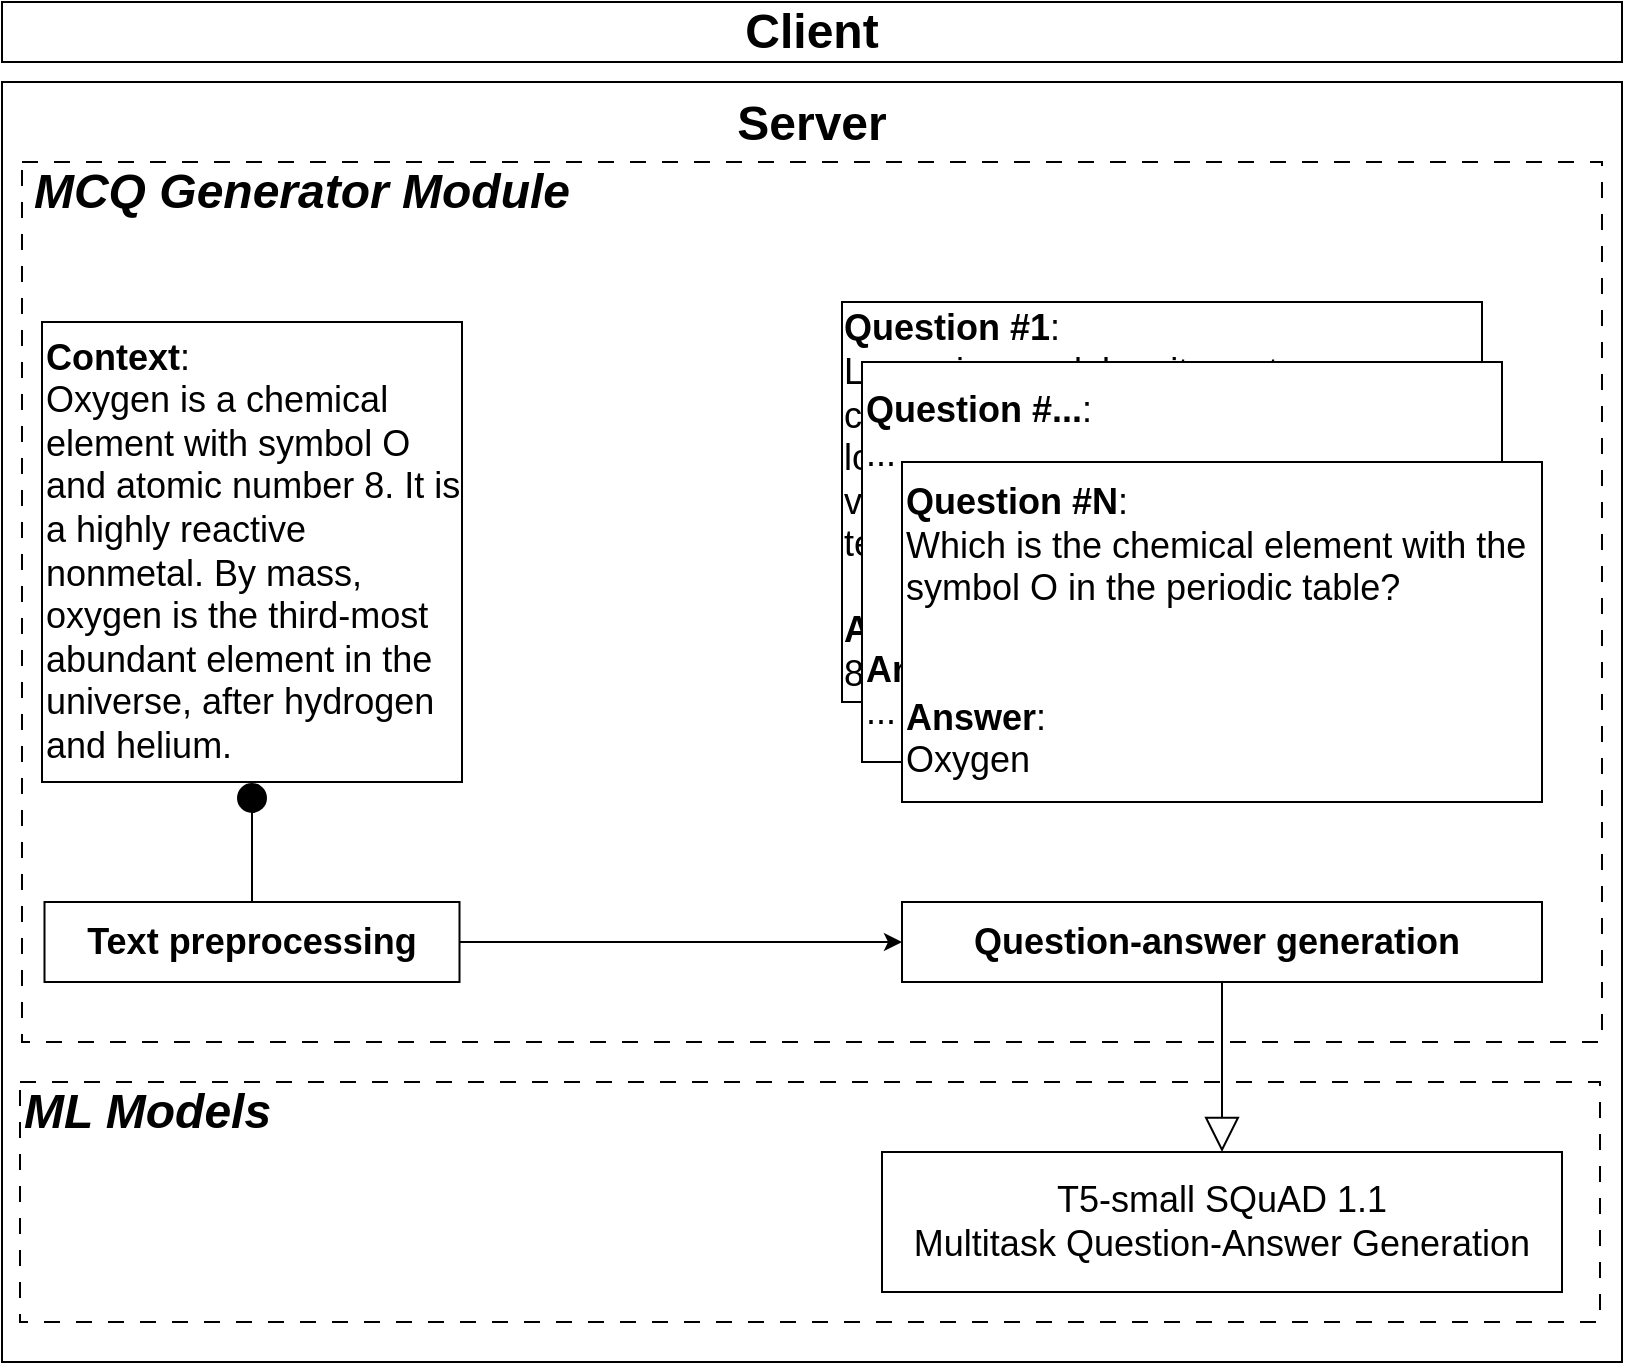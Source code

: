 <mxfile>
    <diagram id="p6fWOnLoi9_zKMBtG9WL" name="Page-1">
        <mxGraphModel dx="1292" dy="532" grid="1" gridSize="10" guides="1" tooltips="1" connect="1" arrows="1" fold="1" page="1" pageScale="1" pageWidth="827" pageHeight="1169" math="0" shadow="0">
            <root>
                <mxCell id="0"/>
                <mxCell id="1" parent="0"/>
                <mxCell id="2" value="&lt;font style=&quot;font-size: 24px;&quot;&gt;Client&lt;/font&gt;" style="rounded=0;whiteSpace=wrap;html=1;fontStyle=1" vertex="1" parent="1">
                    <mxGeometry x="10" width="810" height="30" as="geometry"/>
                </mxCell>
                <mxCell id="3" value="&lt;font style=&quot;font-size: 24px;&quot;&gt;Server&lt;/font&gt;" style="rounded=0;whiteSpace=wrap;html=1;fontStyle=1;verticalAlign=top;" vertex="1" parent="1">
                    <mxGeometry x="10" y="40" width="810" height="640" as="geometry"/>
                </mxCell>
                <mxCell id="4" value="" style="rounded=0;whiteSpace=wrap;html=1;fontSize=18;dashed=1;dashPattern=8 8;" vertex="1" parent="1">
                    <mxGeometry x="20" y="80" width="790" height="440" as="geometry"/>
                </mxCell>
                <mxCell id="5" value="&lt;b&gt;&lt;i&gt;&lt;font style=&quot;font-size: 24px;&quot;&gt;MCQ Generator Module&lt;/font&gt;&lt;/i&gt;&lt;/b&gt;" style="text;html=1;strokeColor=none;fillColor=none;align=center;verticalAlign=middle;whiteSpace=wrap;rounded=0;dashed=1;dashPattern=8 8;fontSize=18;" vertex="1" parent="1">
                    <mxGeometry x="20" y="80" width="280" height="30" as="geometry"/>
                </mxCell>
                <mxCell id="6" value="&lt;font style=&quot;font-size: 18px;&quot;&gt;&lt;b style=&quot;&quot;&gt;Context&lt;/b&gt;:&lt;br&gt;Oxygen is a chemical element with symbol O and atomic number 8. It is a highly reactive nonmetal. By mass, oxygen is the third-most abundant element in the universe, after hydrogen and helium.&lt;/font&gt;" style="rounded=0;whiteSpace=wrap;html=1;fontSize=18;align=left;" vertex="1" parent="1">
                    <mxGeometry x="30" y="160" width="210" height="230" as="geometry"/>
                </mxCell>
                <mxCell id="9" style="edgeStyle=none;html=1;entryX=0.5;entryY=0;entryDx=0;entryDy=0;fontSize=18;endArrow=none;endFill=0;startArrow=circle;startFill=1;exitX=0.5;exitY=1;exitDx=0;exitDy=0;" edge="1" parent="1" source="6" target="8">
                    <mxGeometry relative="1" as="geometry">
                        <mxPoint x="210" y="410" as="sourcePoint"/>
                    </mxGeometry>
                </mxCell>
                <mxCell id="8" value="&lt;b&gt;Text preprocessing&lt;/b&gt;" style="rounded=0;whiteSpace=wrap;html=1;fontSize=18;" vertex="1" parent="1">
                    <mxGeometry x="31.25" y="450" width="207.5" height="40" as="geometry"/>
                </mxCell>
                <mxCell id="10" value="&lt;div style=&quot;text-align: left;&quot;&gt;&lt;b style=&quot;background-color: initial;&quot;&gt;Question #1&lt;/b&gt;&lt;span style=&quot;background-color: initial;&quot;&gt;:&lt;/span&gt;&lt;/div&gt;&lt;font style=&quot;font-size: 18px;&quot;&gt;&lt;div style=&quot;text-align: left;&quot;&gt;&lt;span style=&quot;background-color: rgb(255, 255, 255);&quot;&gt;Lorem ipsum dolor sit amet, consectetur adipiscing elit. Curabitur lorem ante, porttitor at diam vel, mattis vehicula sem. Cras ante massa, tempus sed risus id, ornare porta sem.&lt;/span&gt;&lt;/div&gt;&lt;div style=&quot;text-align: left;&quot;&gt;&lt;span style=&quot;background-color: rgb(255, 255, 255);&quot;&gt;&lt;br&gt;&lt;/span&gt;&lt;/div&gt;&lt;div style=&quot;text-align: left;&quot;&gt;&lt;b style=&quot;border-color: var(--border-color); background-color: initial;&quot;&gt;Answer&lt;/b&gt;&lt;span style=&quot;border-color: var(--border-color); background-color: initial;&quot;&gt;:&lt;/span&gt;&lt;span style=&quot;background-color: rgb(255, 255, 255);&quot;&gt;&lt;br&gt;&lt;/span&gt;&lt;/div&gt;&lt;div style=&quot;text-align: left;&quot;&gt;&lt;span style=&quot;border-color: var(--border-color); background-color: initial;&quot;&gt;8&lt;/span&gt;&lt;/div&gt;&lt;/font&gt;" style="rounded=0;whiteSpace=wrap;html=1;fontSize=18;" vertex="1" parent="1">
                    <mxGeometry x="430" y="150" width="320" height="200" as="geometry"/>
                </mxCell>
                <mxCell id="11" value="&lt;div style=&quot;&quot;&gt;&lt;b style=&quot;background-color: initial;&quot;&gt;Question #...&lt;/b&gt;&lt;span style=&quot;background-color: initial;&quot;&gt;:&lt;/span&gt;&lt;/div&gt;&lt;font style=&quot;font-size: 18px;&quot;&gt;&lt;div style=&quot;&quot;&gt;&lt;span style=&quot;background-color: rgb(255, 255, 255);&quot;&gt;...&lt;/span&gt;&lt;/div&gt;&lt;div style=&quot;&quot;&gt;&lt;span style=&quot;background-color: rgb(255, 255, 255);&quot;&gt;&lt;br&gt;&lt;/span&gt;&lt;/div&gt;&lt;div style=&quot;&quot;&gt;&lt;span style=&quot;background-color: rgb(255, 255, 255);&quot;&gt;&lt;br&gt;&lt;/span&gt;&lt;/div&gt;&lt;div style=&quot;&quot;&gt;&lt;span style=&quot;background-color: rgb(255, 255, 255);&quot;&gt;&lt;br&gt;&lt;/span&gt;&lt;/div&gt;&lt;div style=&quot;&quot;&gt;&lt;span style=&quot;background-color: rgb(255, 255, 255);&quot;&gt;&lt;br&gt;&lt;/span&gt;&lt;/div&gt;&lt;div style=&quot;&quot;&gt;&lt;b style=&quot;border-color: var(--border-color); background-color: initial;&quot;&gt;Answer&lt;/b&gt;&lt;span style=&quot;border-color: var(--border-color); background-color: initial;&quot;&gt;:&lt;/span&gt;&lt;span style=&quot;background-color: rgb(255, 255, 255);&quot;&gt;&lt;br&gt;&lt;/span&gt;&lt;/div&gt;&lt;div style=&quot;&quot;&gt;...&lt;/div&gt;&lt;/font&gt;" style="rounded=0;whiteSpace=wrap;html=1;fontSize=18;align=left;" vertex="1" parent="1">
                    <mxGeometry x="440" y="180" width="320" height="200" as="geometry"/>
                </mxCell>
                <mxCell id="12" value="&lt;div style=&quot;&quot;&gt;&lt;b style=&quot;background-color: initial;&quot;&gt;Question #N&lt;/b&gt;&lt;span style=&quot;background-color: initial;&quot;&gt;:&lt;/span&gt;&lt;/div&gt;&lt;div style=&quot;&quot;&gt;&lt;span style=&quot;background-color: initial;&quot;&gt;Which is the chemical element with the symbol O in the periodic table?&lt;/span&gt;&lt;/div&gt;&lt;font style=&quot;font-size: 18px;&quot;&gt;&lt;div style=&quot;&quot;&gt;&lt;span style=&quot;background-color: rgb(255, 255, 255);&quot;&gt;&lt;br&gt;&lt;/span&gt;&lt;/div&gt;&lt;div style=&quot;&quot;&gt;&lt;br&gt;&lt;/div&gt;&lt;div style=&quot;&quot;&gt;&lt;b style=&quot;border-color: var(--border-color); background-color: initial;&quot;&gt;Answer&lt;/b&gt;&lt;span style=&quot;border-color: var(--border-color); background-color: initial;&quot;&gt;:&lt;/span&gt;&lt;span style=&quot;background-color: rgb(255, 255, 255);&quot;&gt;&lt;br&gt;&lt;/span&gt;&lt;/div&gt;&lt;div style=&quot;&quot;&gt;Oxygen&lt;/div&gt;&lt;/font&gt;" style="rounded=0;whiteSpace=wrap;html=1;fontSize=18;align=left;" vertex="1" parent="1">
                    <mxGeometry x="460" y="230" width="320" height="170" as="geometry"/>
                </mxCell>
                <mxCell id="17" value="" style="rounded=0;whiteSpace=wrap;html=1;fontSize=18;dashed=1;dashPattern=8 8;" vertex="1" parent="1">
                    <mxGeometry x="19" y="540" width="790" height="120" as="geometry"/>
                </mxCell>
                <mxCell id="20" style="edgeStyle=none;html=1;entryX=0.5;entryY=0;entryDx=0;entryDy=0;fontFamily=Helvetica;fontSize=24;startArrow=none;startFill=0;endArrow=block;endFill=0;endSize=15;" edge="1" parent="1" source="13" target="19">
                    <mxGeometry relative="1" as="geometry"/>
                </mxCell>
                <mxCell id="13" value="&lt;b&gt;Question-answer generation&amp;nbsp;&lt;/b&gt;" style="rounded=0;whiteSpace=wrap;html=1;fontSize=18;" vertex="1" parent="1">
                    <mxGeometry x="460" y="450" width="320" height="40" as="geometry"/>
                </mxCell>
                <mxCell id="16" value="" style="endArrow=classic;html=1;fontFamily=Helvetica;fontSize=18;exitX=1;exitY=0.5;exitDx=0;exitDy=0;entryX=0;entryY=0.5;entryDx=0;entryDy=0;" edge="1" parent="1" source="8" target="13">
                    <mxGeometry width="50" height="50" relative="1" as="geometry">
                        <mxPoint x="210" y="550" as="sourcePoint"/>
                        <mxPoint x="260" y="500" as="targetPoint"/>
                    </mxGeometry>
                </mxCell>
                <mxCell id="18" value="&lt;b&gt;&lt;i&gt;&lt;font style=&quot;font-size: 24px;&quot;&gt;ML Models&lt;/font&gt;&lt;/i&gt;&lt;/b&gt;" style="text;html=1;strokeColor=none;fillColor=none;align=left;verticalAlign=middle;whiteSpace=wrap;rounded=0;dashed=1;dashPattern=8 8;fontSize=18;" vertex="1" parent="1">
                    <mxGeometry x="19" y="540" width="210" height="30" as="geometry"/>
                </mxCell>
                <mxCell id="19" value="T5-small SQuAD 1.1&lt;br&gt;Multitask Question-Answer Generation" style="rounded=0;whiteSpace=wrap;html=1;fontSize=18;" vertex="1" parent="1">
                    <mxGeometry x="450" y="575" width="340" height="70" as="geometry"/>
                </mxCell>
            </root>
        </mxGraphModel>
    </diagram>
</mxfile>